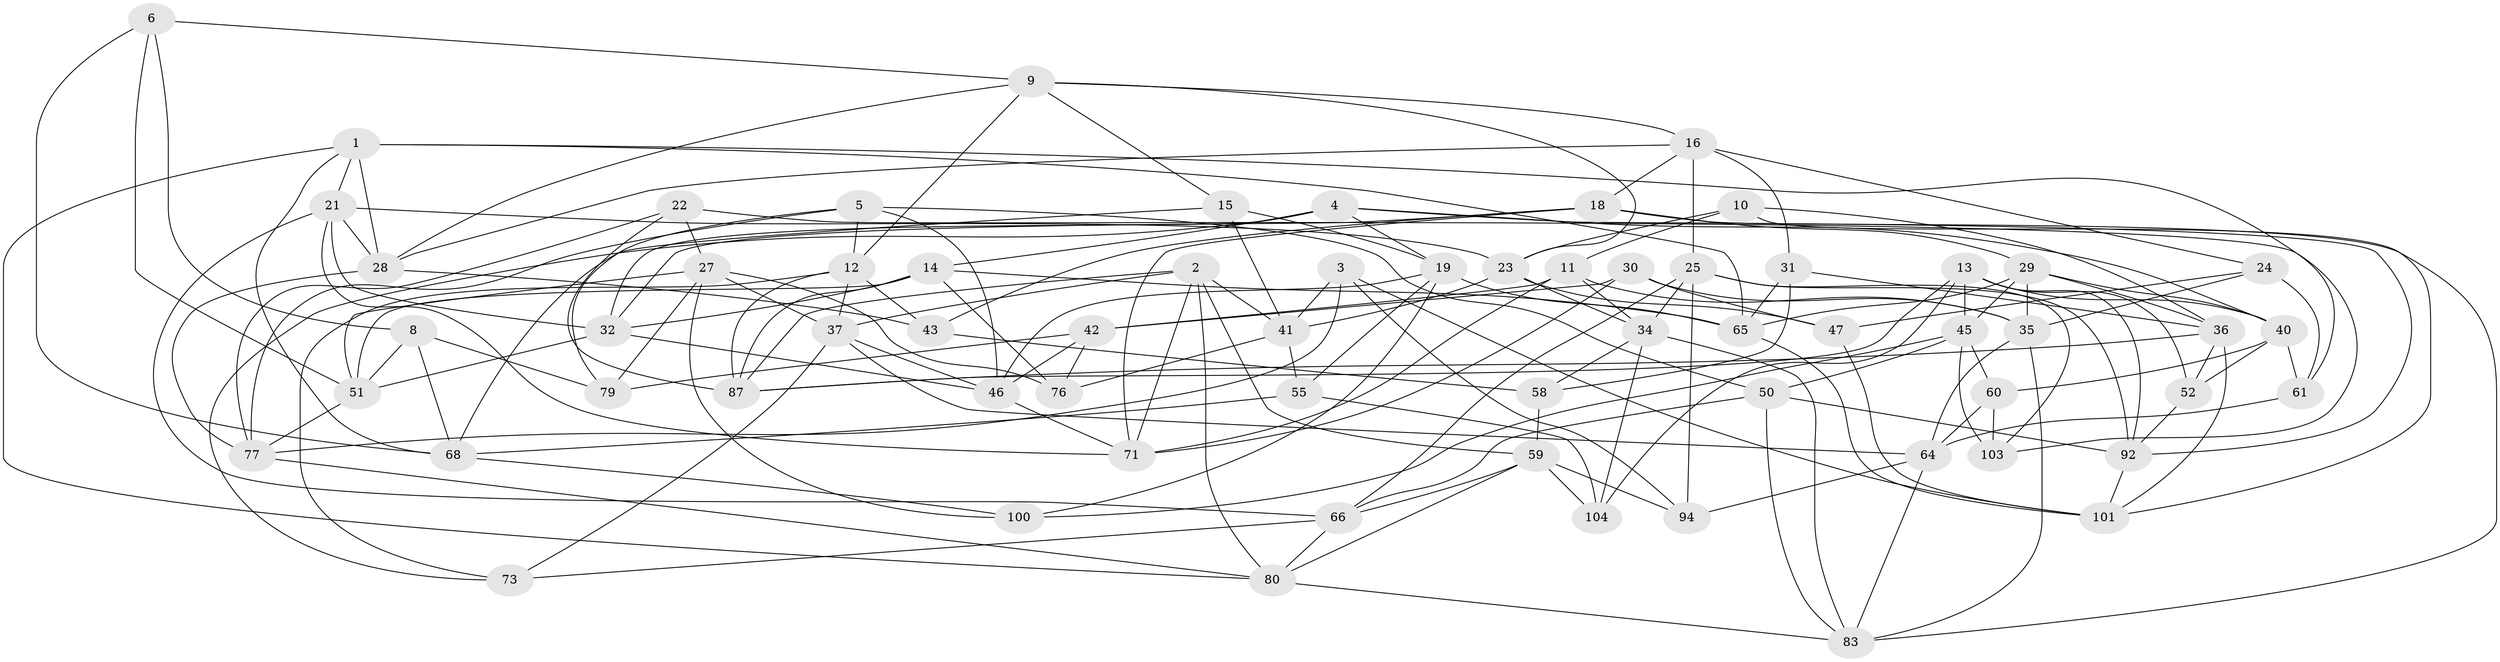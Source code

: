 // Generated by graph-tools (version 1.1) at 2025/24/03/03/25 07:24:31]
// undirected, 65 vertices, 170 edges
graph export_dot {
graph [start="1"]
  node [color=gray90,style=filled];
  1 [super="+49"];
  2 [super="+20"];
  3;
  4 [super="+7"];
  5 [super="+81"];
  6;
  8;
  9 [super="+70"];
  10;
  11 [super="+57"];
  12 [super="+84"];
  13 [super="+17"];
  14 [super="+53"];
  15;
  16 [super="+39"];
  18 [super="+26"];
  19 [super="+56"];
  21 [super="+98"];
  22;
  23 [super="+33"];
  24;
  25 [super="+38"];
  27 [super="+69"];
  28 [super="+72"];
  29 [super="+85"];
  30;
  31;
  32 [super="+54"];
  34 [super="+44"];
  35 [super="+62"];
  36 [super="+63"];
  37 [super="+67"];
  40 [super="+75"];
  41 [super="+48"];
  42 [super="+91"];
  43;
  45 [super="+82"];
  46 [super="+90"];
  47;
  50 [super="+102"];
  51 [super="+88"];
  52;
  55;
  58;
  59 [super="+74"];
  60;
  61;
  64 [super="+86"];
  65 [super="+95"];
  66 [super="+89"];
  68 [super="+99"];
  71 [super="+106"];
  73;
  76;
  77 [super="+78"];
  79;
  80 [super="+96"];
  83 [super="+93"];
  87 [super="+97"];
  92 [super="+105"];
  94;
  100;
  101 [super="+107"];
  103;
  104;
  1 -- 80;
  1 -- 61;
  1 -- 65;
  1 -- 28;
  1 -- 21;
  1 -- 68;
  2 -- 87;
  2 -- 71;
  2 -- 41;
  2 -- 59;
  2 -- 37;
  2 -- 80;
  3 -- 94;
  3 -- 101;
  3 -- 77;
  3 -- 41;
  4 -- 14;
  4 -- 73;
  4 -- 19;
  4 -- 40;
  4 -- 32;
  4 -- 92;
  5 -- 79;
  5 -- 12;
  5 -- 50 [weight=2];
  5 -- 77;
  5 -- 46;
  6 -- 51;
  6 -- 68;
  6 -- 8;
  6 -- 9;
  8 -- 79;
  8 -- 51;
  8 -- 68;
  9 -- 28;
  9 -- 15;
  9 -- 12;
  9 -- 23;
  9 -- 16;
  10 -- 11;
  10 -- 23;
  10 -- 36;
  10 -- 101;
  11 -- 42 [weight=2];
  11 -- 34;
  11 -- 35;
  11 -- 71;
  12 -- 43;
  12 -- 73;
  12 -- 37;
  12 -- 87;
  13 -- 92;
  13 -- 87;
  13 -- 40;
  13 -- 104;
  13 -- 45;
  13 -- 52;
  14 -- 32;
  14 -- 65;
  14 -- 51;
  14 -- 76;
  14 -- 87;
  15 -- 19;
  15 -- 68;
  15 -- 41;
  16 -- 31;
  16 -- 24;
  16 -- 28;
  16 -- 25;
  16 -- 18;
  18 -- 32;
  18 -- 71;
  18 -- 83;
  18 -- 43;
  18 -- 29;
  19 -- 55;
  19 -- 65;
  19 -- 100;
  19 -- 46;
  21 -- 23;
  21 -- 71;
  21 -- 32;
  21 -- 28;
  21 -- 66;
  22 -- 103;
  22 -- 77;
  22 -- 87;
  22 -- 27;
  23 -- 41;
  23 -- 34;
  23 -- 47;
  24 -- 47;
  24 -- 61;
  24 -- 35;
  25 -- 94;
  25 -- 66;
  25 -- 34;
  25 -- 92;
  25 -- 103;
  27 -- 76;
  27 -- 79;
  27 -- 100;
  27 -- 37;
  27 -- 51;
  28 -- 43;
  28 -- 77;
  29 -- 65;
  29 -- 36;
  29 -- 45;
  29 -- 40;
  29 -- 35;
  30 -- 47;
  30 -- 42;
  30 -- 35;
  30 -- 71;
  31 -- 65;
  31 -- 58;
  31 -- 36;
  32 -- 46;
  32 -- 51;
  34 -- 104;
  34 -- 58;
  34 -- 83;
  35 -- 64;
  35 -- 83;
  36 -- 101;
  36 -- 52;
  36 -- 87;
  37 -- 46;
  37 -- 64;
  37 -- 73;
  40 -- 60;
  40 -- 52;
  40 -- 61;
  41 -- 55;
  41 -- 76;
  42 -- 79;
  42 -- 76;
  42 -- 46;
  43 -- 58;
  45 -- 60;
  45 -- 100;
  45 -- 103;
  45 -- 50;
  46 -- 71;
  47 -- 101;
  50 -- 83;
  50 -- 66;
  50 -- 92;
  51 -- 77;
  52 -- 92;
  55 -- 104;
  55 -- 68;
  58 -- 59;
  59 -- 80;
  59 -- 104;
  59 -- 94;
  59 -- 66;
  60 -- 64;
  60 -- 103;
  61 -- 64;
  64 -- 83;
  64 -- 94;
  65 -- 101;
  66 -- 80;
  66 -- 73;
  68 -- 100;
  77 -- 80;
  80 -- 83;
  92 -- 101;
}
